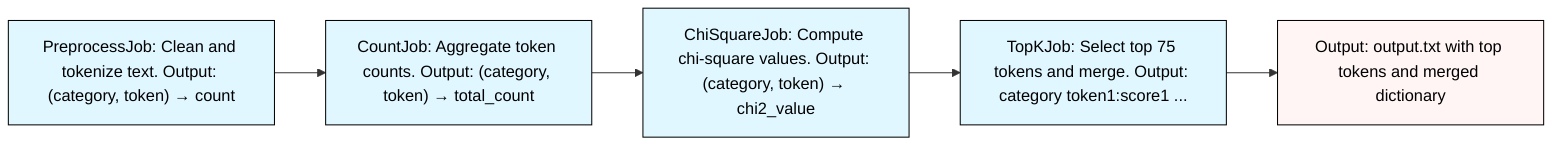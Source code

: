 flowchart LR
    A["PreprocessJob: Clean and tokenize text. Output: (category, token) → count"]
    B["CountJob: Aggregate token counts. Output: (category, token) → total_count"]
    C["ChiSquareJob: Compute chi-square values. Output: (category, token) → chi2_value"]
    D["TopKJob: Select top 75 tokens and merge. Output: category token1:score1 ..."]
    E["Output: output.txt with top tokens and merged dictionary"]

    A --> B --> C --> D --> E

    classDef stage fill:#e0f7ff,stroke:#000,color:#000;
    classDef file fill:#fff5f5,stroke:#000,color:#000;

    class A,B,C,D stage;
    class E file;
